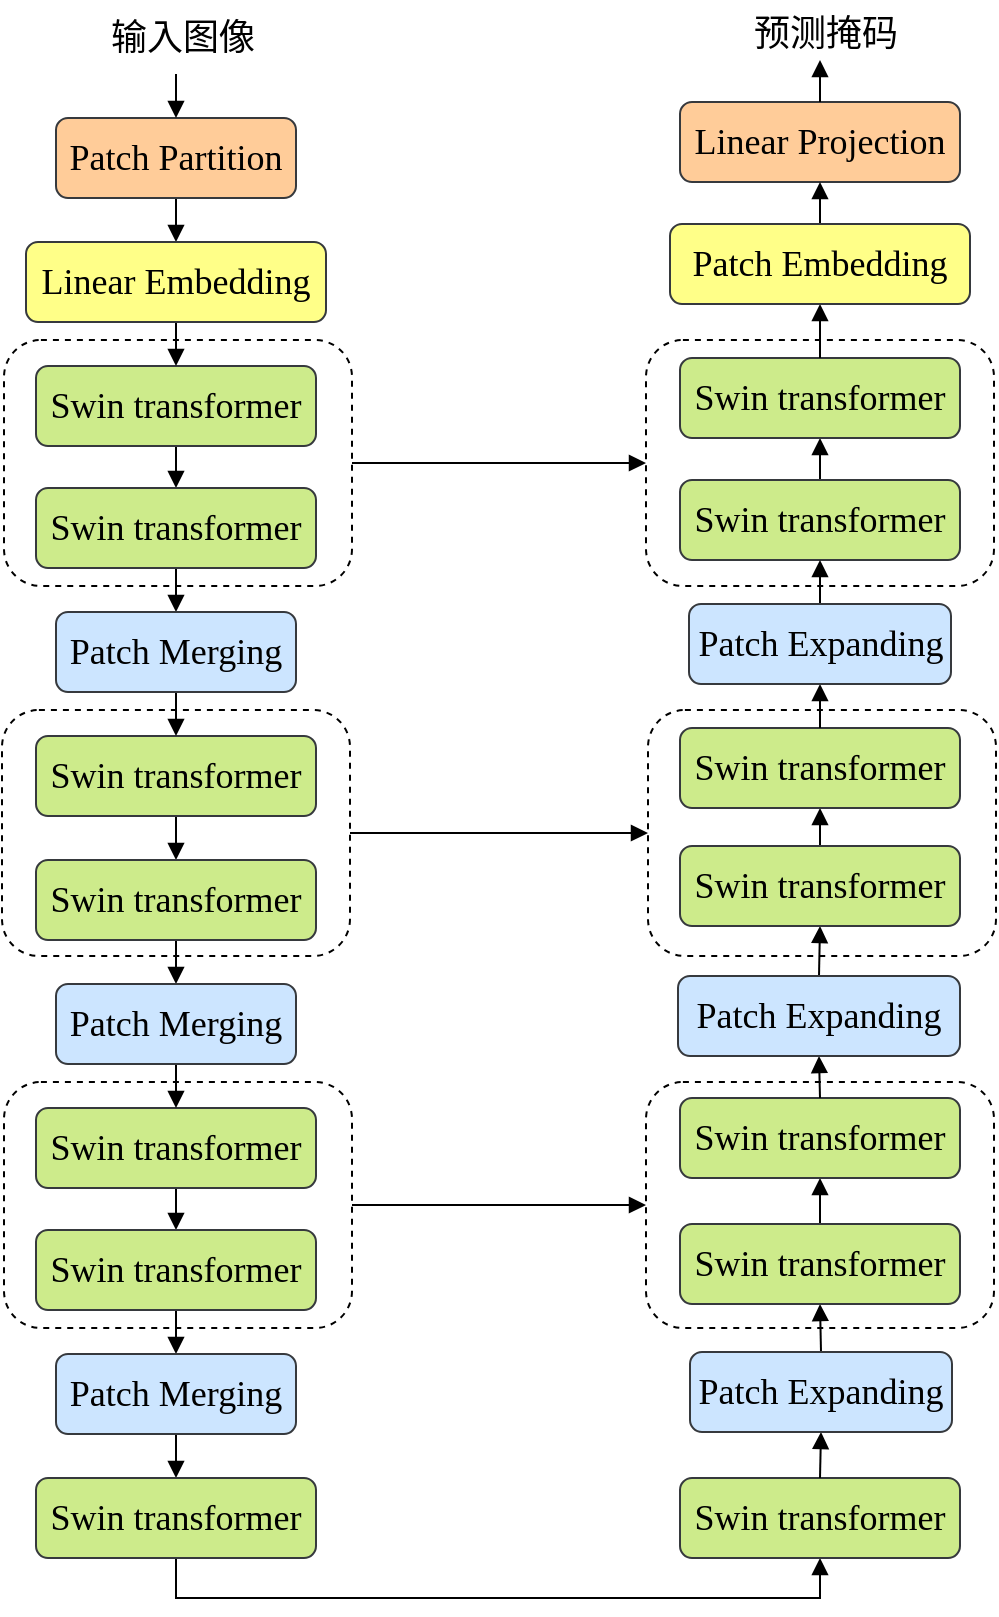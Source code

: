 <mxfile version="19.0.0" type="github" pages="2">
  <diagram id="gGKfs624ZoIAn7rQQ0ZB" name="Page-1">
    <mxGraphModel dx="1167" dy="733" grid="1" gridSize="10" guides="1" tooltips="1" connect="1" arrows="0" fold="1" page="1" pageScale="1" pageWidth="827" pageHeight="1169" math="0" shadow="0">
      <root>
        <mxCell id="0" />
        <mxCell id="1" parent="0" />
        <mxCell id="1LoJLC8qdSCMFV3QiTnw-54" value="" style="rounded=1;whiteSpace=wrap;html=1;fontFamily=Times New Roman;fontSize=18;dashed=1;" vertex="1" parent="1">
          <mxGeometry x="349" y="201" width="174" height="123" as="geometry" />
        </mxCell>
        <mxCell id="1LoJLC8qdSCMFV3QiTnw-62" style="edgeStyle=orthogonalEdgeStyle;rounded=0;orthogonalLoop=1;jettySize=auto;html=1;exitX=0;exitY=0.5;exitDx=0;exitDy=0;entryX=1;entryY=0.5;entryDx=0;entryDy=0;fontFamily=Times New Roman;fontSize=18;startArrow=block;startFill=1;endArrow=none;endFill=0;" edge="1" parent="1" source="1LoJLC8qdSCMFV3QiTnw-52" target="1LoJLC8qdSCMFV3QiTnw-49">
          <mxGeometry relative="1" as="geometry" />
        </mxCell>
        <mxCell id="1LoJLC8qdSCMFV3QiTnw-52" value="" style="rounded=1;whiteSpace=wrap;html=1;fontFamily=Times New Roman;fontSize=18;dashed=1;" vertex="1" parent="1">
          <mxGeometry x="350" y="386" width="174" height="123" as="geometry" />
        </mxCell>
        <mxCell id="1LoJLC8qdSCMFV3QiTnw-61" style="edgeStyle=orthogonalEdgeStyle;rounded=0;orthogonalLoop=1;jettySize=auto;html=1;exitX=0;exitY=0.5;exitDx=0;exitDy=0;fontFamily=Times New Roman;fontSize=18;startArrow=block;startFill=1;endArrow=none;endFill=0;" edge="1" parent="1" source="1LoJLC8qdSCMFV3QiTnw-51" target="1LoJLC8qdSCMFV3QiTnw-50">
          <mxGeometry relative="1" as="geometry" />
        </mxCell>
        <mxCell id="1LoJLC8qdSCMFV3QiTnw-51" value="" style="rounded=1;whiteSpace=wrap;html=1;fontFamily=Times New Roman;fontSize=18;dashed=1;" vertex="1" parent="1">
          <mxGeometry x="349" y="572" width="174" height="123" as="geometry" />
        </mxCell>
        <mxCell id="1LoJLC8qdSCMFV3QiTnw-50" value="" style="rounded=1;whiteSpace=wrap;html=1;fontFamily=Times New Roman;fontSize=18;dashed=1;" vertex="1" parent="1">
          <mxGeometry x="28" y="572" width="174" height="123" as="geometry" />
        </mxCell>
        <mxCell id="1LoJLC8qdSCMFV3QiTnw-49" value="" style="rounded=1;whiteSpace=wrap;html=1;fontFamily=Times New Roman;fontSize=18;dashed=1;" vertex="1" parent="1">
          <mxGeometry x="27" y="386" width="174" height="123" as="geometry" />
        </mxCell>
        <mxCell id="1LoJLC8qdSCMFV3QiTnw-63" style="edgeStyle=orthogonalEdgeStyle;rounded=0;orthogonalLoop=1;jettySize=auto;html=1;exitX=1;exitY=0.5;exitDx=0;exitDy=0;entryX=0;entryY=0.5;entryDx=0;entryDy=0;fontFamily=Times New Roman;fontSize=18;startArrow=none;startFill=0;endArrow=block;endFill=1;" edge="1" parent="1" source="1LoJLC8qdSCMFV3QiTnw-48" target="1LoJLC8qdSCMFV3QiTnw-54">
          <mxGeometry relative="1" as="geometry" />
        </mxCell>
        <mxCell id="1LoJLC8qdSCMFV3QiTnw-48" value="" style="rounded=1;whiteSpace=wrap;html=1;fontFamily=Times New Roman;fontSize=18;dashed=1;" vertex="1" parent="1">
          <mxGeometry x="28" y="201" width="174" height="123" as="geometry" />
        </mxCell>
        <mxCell id="1LoJLC8qdSCMFV3QiTnw-28" style="edgeStyle=orthogonalEdgeStyle;rounded=0;orthogonalLoop=1;jettySize=auto;html=1;exitX=0.5;exitY=1;exitDx=0;exitDy=0;entryX=0.5;entryY=0;entryDx=0;entryDy=0;fontFamily=Times New Roman;fontSize=18;endArrow=block;endFill=1;" edge="1" parent="1" source="1LoJLC8qdSCMFV3QiTnw-1" target="1LoJLC8qdSCMFV3QiTnw-4">
          <mxGeometry relative="1" as="geometry" />
        </mxCell>
        <mxCell id="1LoJLC8qdSCMFV3QiTnw-1" value="&lt;font size=&quot;1&quot; style=&quot;&quot; face=&quot;Times New Roman&quot;&gt;&lt;span style=&quot;font-size: 18px;&quot;&gt;Swin transformer&lt;/span&gt;&lt;/font&gt;" style="rounded=1;whiteSpace=wrap;html=1;fillColor=#cdeb8b;strokeColor=#36393d;" vertex="1" parent="1">
          <mxGeometry x="44" y="214" width="140" height="40" as="geometry" />
        </mxCell>
        <mxCell id="1LoJLC8qdSCMFV3QiTnw-26" style="edgeStyle=orthogonalEdgeStyle;rounded=0;orthogonalLoop=1;jettySize=auto;html=1;exitX=0.5;exitY=1;exitDx=0;exitDy=0;entryX=0.5;entryY=0;entryDx=0;entryDy=0;fontFamily=Times New Roman;fontSize=18;endArrow=block;endFill=1;" edge="1" parent="1" source="1LoJLC8qdSCMFV3QiTnw-2" target="1LoJLC8qdSCMFV3QiTnw-3">
          <mxGeometry relative="1" as="geometry" />
        </mxCell>
        <mxCell id="1LoJLC8qdSCMFV3QiTnw-2" value="&lt;font face=&quot;Times New Roman&quot;&gt;&lt;span style=&quot;font-size: 18px;&quot;&gt;Patch Partition&lt;/span&gt;&lt;/font&gt;" style="rounded=1;whiteSpace=wrap;html=1;fillColor=#ffcc99;strokeColor=#36393d;" vertex="1" parent="1">
          <mxGeometry x="54" y="90" width="120" height="40" as="geometry" />
        </mxCell>
        <mxCell id="1LoJLC8qdSCMFV3QiTnw-27" style="edgeStyle=orthogonalEdgeStyle;rounded=0;orthogonalLoop=1;jettySize=auto;html=1;exitX=0.5;exitY=1;exitDx=0;exitDy=0;fontFamily=Times New Roman;fontSize=18;endArrow=block;endFill=1;" edge="1" parent="1" source="1LoJLC8qdSCMFV3QiTnw-3" target="1LoJLC8qdSCMFV3QiTnw-1">
          <mxGeometry relative="1" as="geometry" />
        </mxCell>
        <mxCell id="1LoJLC8qdSCMFV3QiTnw-3" value="&lt;font face=&quot;Times New Roman&quot;&gt;&lt;span style=&quot;font-size: 18px;&quot;&gt;Linear Embedding&lt;/span&gt;&lt;/font&gt;" style="rounded=1;whiteSpace=wrap;html=1;fillColor=#ffff88;strokeColor=#36393d;" vertex="1" parent="1">
          <mxGeometry x="39" y="152" width="150" height="40" as="geometry" />
        </mxCell>
        <mxCell id="1LoJLC8qdSCMFV3QiTnw-29" style="edgeStyle=orthogonalEdgeStyle;rounded=0;orthogonalLoop=1;jettySize=auto;html=1;exitX=0.5;exitY=1;exitDx=0;exitDy=0;entryX=0.5;entryY=0;entryDx=0;entryDy=0;fontFamily=Times New Roman;fontSize=18;endArrow=block;endFill=1;" edge="1" parent="1" source="1LoJLC8qdSCMFV3QiTnw-4" target="1LoJLC8qdSCMFV3QiTnw-9">
          <mxGeometry relative="1" as="geometry" />
        </mxCell>
        <mxCell id="1LoJLC8qdSCMFV3QiTnw-4" value="&lt;font size=&quot;1&quot; style=&quot;&quot; face=&quot;Times New Roman&quot;&gt;&lt;span style=&quot;font-size: 18px;&quot;&gt;Swin transformer&lt;/span&gt;&lt;/font&gt;" style="rounded=1;whiteSpace=wrap;html=1;fillColor=#cdeb8b;strokeColor=#36393d;" vertex="1" parent="1">
          <mxGeometry x="44" y="275" width="140" height="40" as="geometry" />
        </mxCell>
        <mxCell id="1LoJLC8qdSCMFV3QiTnw-31" style="edgeStyle=orthogonalEdgeStyle;rounded=0;orthogonalLoop=1;jettySize=auto;html=1;exitX=0.5;exitY=1;exitDx=0;exitDy=0;fontFamily=Times New Roman;fontSize=18;endArrow=block;endFill=1;" edge="1" parent="1" source="1LoJLC8qdSCMFV3QiTnw-5" target="1LoJLC8qdSCMFV3QiTnw-6">
          <mxGeometry relative="1" as="geometry" />
        </mxCell>
        <mxCell id="1LoJLC8qdSCMFV3QiTnw-5" value="&lt;font size=&quot;1&quot; style=&quot;&quot; face=&quot;Times New Roman&quot;&gt;&lt;span style=&quot;font-size: 18px;&quot;&gt;Swin transformer&lt;/span&gt;&lt;/font&gt;" style="rounded=1;whiteSpace=wrap;html=1;fillColor=#cdeb8b;strokeColor=#36393d;" vertex="1" parent="1">
          <mxGeometry x="44" y="399" width="140" height="40" as="geometry" />
        </mxCell>
        <mxCell id="1LoJLC8qdSCMFV3QiTnw-32" style="edgeStyle=orthogonalEdgeStyle;rounded=0;orthogonalLoop=1;jettySize=auto;html=1;exitX=0.5;exitY=1;exitDx=0;exitDy=0;entryX=0.5;entryY=0;entryDx=0;entryDy=0;fontFamily=Times New Roman;fontSize=18;endArrow=block;endFill=1;" edge="1" parent="1" source="1LoJLC8qdSCMFV3QiTnw-6" target="1LoJLC8qdSCMFV3QiTnw-10">
          <mxGeometry relative="1" as="geometry" />
        </mxCell>
        <mxCell id="1LoJLC8qdSCMFV3QiTnw-6" value="&lt;font size=&quot;1&quot; style=&quot;&quot; face=&quot;Times New Roman&quot;&gt;&lt;span style=&quot;font-size: 18px;&quot;&gt;Swin transformer&lt;/span&gt;&lt;/font&gt;" style="rounded=1;whiteSpace=wrap;html=1;fillColor=#cdeb8b;strokeColor=#36393d;" vertex="1" parent="1">
          <mxGeometry x="44" y="461" width="140" height="40" as="geometry" />
        </mxCell>
        <mxCell id="1LoJLC8qdSCMFV3QiTnw-34" style="edgeStyle=orthogonalEdgeStyle;rounded=0;orthogonalLoop=1;jettySize=auto;html=1;exitX=0.5;exitY=1;exitDx=0;exitDy=0;fontFamily=Times New Roman;fontSize=18;endArrow=block;endFill=1;" edge="1" parent="1" source="1LoJLC8qdSCMFV3QiTnw-7" target="1LoJLC8qdSCMFV3QiTnw-8">
          <mxGeometry relative="1" as="geometry" />
        </mxCell>
        <mxCell id="1LoJLC8qdSCMFV3QiTnw-7" value="&lt;font size=&quot;1&quot; style=&quot;&quot; face=&quot;Times New Roman&quot;&gt;&lt;span style=&quot;font-size: 18px;&quot;&gt;Swin transformer&lt;/span&gt;&lt;/font&gt;" style="rounded=1;whiteSpace=wrap;html=1;fillColor=#cdeb8b;strokeColor=#36393d;" vertex="1" parent="1">
          <mxGeometry x="44" y="585" width="140" height="40" as="geometry" />
        </mxCell>
        <mxCell id="1LoJLC8qdSCMFV3QiTnw-35" style="edgeStyle=orthogonalEdgeStyle;rounded=0;orthogonalLoop=1;jettySize=auto;html=1;exitX=0.5;exitY=1;exitDx=0;exitDy=0;fontFamily=Times New Roman;fontSize=18;endArrow=block;endFill=1;" edge="1" parent="1" source="1LoJLC8qdSCMFV3QiTnw-8" target="1LoJLC8qdSCMFV3QiTnw-11">
          <mxGeometry relative="1" as="geometry" />
        </mxCell>
        <mxCell id="1LoJLC8qdSCMFV3QiTnw-8" value="&lt;font size=&quot;1&quot; style=&quot;&quot; face=&quot;Times New Roman&quot;&gt;&lt;span style=&quot;font-size: 18px;&quot;&gt;Swin transformer&lt;/span&gt;&lt;/font&gt;" style="rounded=1;whiteSpace=wrap;html=1;fillColor=#cdeb8b;strokeColor=#36393d;" vertex="1" parent="1">
          <mxGeometry x="44" y="646" width="140" height="40" as="geometry" />
        </mxCell>
        <mxCell id="1LoJLC8qdSCMFV3QiTnw-30" style="edgeStyle=orthogonalEdgeStyle;rounded=0;orthogonalLoop=1;jettySize=auto;html=1;exitX=0.5;exitY=1;exitDx=0;exitDy=0;fontFamily=Times New Roman;fontSize=18;endArrow=block;endFill=1;" edge="1" parent="1" source="1LoJLC8qdSCMFV3QiTnw-9" target="1LoJLC8qdSCMFV3QiTnw-5">
          <mxGeometry relative="1" as="geometry" />
        </mxCell>
        <mxCell id="1LoJLC8qdSCMFV3QiTnw-9" value="&lt;font face=&quot;Times New Roman&quot;&gt;&lt;span style=&quot;font-size: 18px;&quot;&gt;Patch Merging&lt;/span&gt;&lt;/font&gt;" style="rounded=1;whiteSpace=wrap;html=1;fillColor=#cce5ff;strokeColor=#36393d;" vertex="1" parent="1">
          <mxGeometry x="54" y="337" width="120" height="40" as="geometry" />
        </mxCell>
        <mxCell id="1LoJLC8qdSCMFV3QiTnw-33" style="edgeStyle=orthogonalEdgeStyle;rounded=0;orthogonalLoop=1;jettySize=auto;html=1;exitX=0.5;exitY=1;exitDx=0;exitDy=0;entryX=0.5;entryY=0;entryDx=0;entryDy=0;fontFamily=Times New Roman;fontSize=18;endArrow=block;endFill=1;" edge="1" parent="1" source="1LoJLC8qdSCMFV3QiTnw-10" target="1LoJLC8qdSCMFV3QiTnw-7">
          <mxGeometry relative="1" as="geometry" />
        </mxCell>
        <mxCell id="1LoJLC8qdSCMFV3QiTnw-10" value="&lt;font face=&quot;Times New Roman&quot;&gt;&lt;span style=&quot;font-size: 18px;&quot;&gt;Patch Merging&lt;/span&gt;&lt;/font&gt;" style="rounded=1;whiteSpace=wrap;html=1;fillColor=#cce5ff;strokeColor=#36393d;" vertex="1" parent="1">
          <mxGeometry x="54" y="523" width="120" height="40" as="geometry" />
        </mxCell>
        <mxCell id="1LoJLC8qdSCMFV3QiTnw-36" style="edgeStyle=orthogonalEdgeStyle;rounded=0;orthogonalLoop=1;jettySize=auto;html=1;exitX=0.5;exitY=1;exitDx=0;exitDy=0;fontFamily=Times New Roman;fontSize=18;endArrow=block;endFill=1;" edge="1" parent="1" source="1LoJLC8qdSCMFV3QiTnw-11" target="1LoJLC8qdSCMFV3QiTnw-12">
          <mxGeometry relative="1" as="geometry" />
        </mxCell>
        <mxCell id="1LoJLC8qdSCMFV3QiTnw-11" value="&lt;font face=&quot;Times New Roman&quot;&gt;&lt;span style=&quot;font-size: 18px;&quot;&gt;Patch Merging&lt;/span&gt;&lt;/font&gt;" style="rounded=1;whiteSpace=wrap;html=1;fillColor=#cce5ff;strokeColor=#36393d;" vertex="1" parent="1">
          <mxGeometry x="54" y="708" width="120" height="40" as="geometry" />
        </mxCell>
        <mxCell id="1LoJLC8qdSCMFV3QiTnw-25" style="edgeStyle=orthogonalEdgeStyle;rounded=0;orthogonalLoop=1;jettySize=auto;html=1;exitX=0.5;exitY=1;exitDx=0;exitDy=0;entryX=0.5;entryY=1;entryDx=0;entryDy=0;fontFamily=Times New Roman;fontSize=18;endArrow=block;endFill=1;" edge="1" parent="1" source="1LoJLC8qdSCMFV3QiTnw-12" target="1LoJLC8qdSCMFV3QiTnw-13">
          <mxGeometry relative="1" as="geometry" />
        </mxCell>
        <mxCell id="1LoJLC8qdSCMFV3QiTnw-12" value="&lt;font size=&quot;1&quot; style=&quot;&quot; face=&quot;Times New Roman&quot;&gt;&lt;span style=&quot;font-size: 18px;&quot;&gt;Swin transformer&lt;/span&gt;&lt;/font&gt;" style="rounded=1;whiteSpace=wrap;html=1;fillColor=#cdeb8b;strokeColor=#36393d;" vertex="1" parent="1">
          <mxGeometry x="44" y="770" width="140" height="40" as="geometry" />
        </mxCell>
        <mxCell id="1LoJLC8qdSCMFV3QiTnw-13" value="&lt;font size=&quot;1&quot; style=&quot;&quot; face=&quot;Times New Roman&quot;&gt;&lt;span style=&quot;font-size: 18px;&quot;&gt;Swin transformer&lt;/span&gt;&lt;/font&gt;" style="rounded=1;whiteSpace=wrap;html=1;fillColor=#cdeb8b;strokeColor=#36393d;" vertex="1" parent="1">
          <mxGeometry x="366" y="770" width="140" height="40" as="geometry" />
        </mxCell>
        <mxCell id="1LoJLC8qdSCMFV3QiTnw-39" style="edgeStyle=orthogonalEdgeStyle;rounded=0;orthogonalLoop=1;jettySize=auto;html=1;exitX=0.5;exitY=1;exitDx=0;exitDy=0;entryX=0.5;entryY=0;entryDx=0;entryDy=0;fontFamily=Times New Roman;fontSize=18;endArrow=none;endFill=0;startArrow=block;startFill=1;" edge="1" parent="1" source="1LoJLC8qdSCMFV3QiTnw-14" target="1LoJLC8qdSCMFV3QiTnw-17">
          <mxGeometry relative="1" as="geometry" />
        </mxCell>
        <mxCell id="1LoJLC8qdSCMFV3QiTnw-14" value="&lt;font size=&quot;1&quot; style=&quot;&quot; face=&quot;Times New Roman&quot;&gt;&lt;span style=&quot;font-size: 18px;&quot;&gt;Swin transformer&lt;/span&gt;&lt;/font&gt;" style="rounded=1;whiteSpace=wrap;html=1;fillColor=#cdeb8b;strokeColor=#36393d;" vertex="1" parent="1">
          <mxGeometry x="366" y="210" width="140" height="40" as="geometry" />
        </mxCell>
        <mxCell id="1LoJLC8qdSCMFV3QiTnw-15" value="&lt;font face=&quot;Times New Roman&quot;&gt;&lt;span style=&quot;font-size: 18px;&quot;&gt;Linear Projection&lt;/span&gt;&lt;/font&gt;" style="rounded=1;whiteSpace=wrap;html=1;fillColor=#ffcc99;strokeColor=#36393d;" vertex="1" parent="1">
          <mxGeometry x="366" y="82" width="140" height="40" as="geometry" />
        </mxCell>
        <mxCell id="1LoJLC8qdSCMFV3QiTnw-38" style="edgeStyle=orthogonalEdgeStyle;rounded=0;orthogonalLoop=1;jettySize=auto;html=1;exitX=0.5;exitY=1;exitDx=0;exitDy=0;entryX=0.5;entryY=0;entryDx=0;entryDy=0;fontFamily=Times New Roman;fontSize=18;endArrow=none;endFill=0;startArrow=block;startFill=1;" edge="1" parent="1" source="1LoJLC8qdSCMFV3QiTnw-16" target="1LoJLC8qdSCMFV3QiTnw-14">
          <mxGeometry relative="1" as="geometry" />
        </mxCell>
        <mxCell id="1LoJLC8qdSCMFV3QiTnw-64" value="" style="edgeStyle=orthogonalEdgeStyle;rounded=0;orthogonalLoop=1;jettySize=auto;html=1;fontFamily=Times New Roman;fontSize=18;startArrow=none;startFill=0;endArrow=block;endFill=1;entryX=0.5;entryY=1;entryDx=0;entryDy=0;" edge="1" parent="1" source="1LoJLC8qdSCMFV3QiTnw-16" target="1LoJLC8qdSCMFV3QiTnw-15">
          <mxGeometry relative="1" as="geometry" />
        </mxCell>
        <mxCell id="1LoJLC8qdSCMFV3QiTnw-16" value="&lt;font face=&quot;Times New Roman&quot;&gt;&lt;span style=&quot;font-size: 18px;&quot;&gt;Patch Embedding&lt;/span&gt;&lt;/font&gt;" style="rounded=1;whiteSpace=wrap;html=1;fillColor=#ffff88;strokeColor=#36393d;" vertex="1" parent="1">
          <mxGeometry x="361" y="143" width="150" height="40" as="geometry" />
        </mxCell>
        <mxCell id="1LoJLC8qdSCMFV3QiTnw-17" value="&lt;font size=&quot;1&quot; style=&quot;&quot; face=&quot;Times New Roman&quot;&gt;&lt;span style=&quot;font-size: 18px;&quot;&gt;Swin transformer&lt;/span&gt;&lt;/font&gt;" style="rounded=1;whiteSpace=wrap;html=1;fillColor=#cdeb8b;strokeColor=#36393d;" vertex="1" parent="1">
          <mxGeometry x="366" y="271" width="140" height="40" as="geometry" />
        </mxCell>
        <mxCell id="1LoJLC8qdSCMFV3QiTnw-42" style="edgeStyle=orthogonalEdgeStyle;rounded=0;orthogonalLoop=1;jettySize=auto;html=1;exitX=0.5;exitY=1;exitDx=0;exitDy=0;entryX=0.5;entryY=0;entryDx=0;entryDy=0;fontFamily=Times New Roman;fontSize=18;endArrow=none;endFill=0;startArrow=block;startFill=1;" edge="1" parent="1" source="1LoJLC8qdSCMFV3QiTnw-18" target="1LoJLC8qdSCMFV3QiTnw-19">
          <mxGeometry relative="1" as="geometry" />
        </mxCell>
        <mxCell id="1LoJLC8qdSCMFV3QiTnw-18" value="&lt;font size=&quot;1&quot; style=&quot;&quot; face=&quot;Times New Roman&quot;&gt;&lt;span style=&quot;font-size: 18px;&quot;&gt;Swin transformer&lt;/span&gt;&lt;/font&gt;" style="rounded=1;whiteSpace=wrap;html=1;fillColor=#cdeb8b;strokeColor=#36393d;" vertex="1" parent="1">
          <mxGeometry x="366" y="395" width="140" height="40" as="geometry" />
        </mxCell>
        <mxCell id="1LoJLC8qdSCMFV3QiTnw-43" style="edgeStyle=orthogonalEdgeStyle;rounded=0;orthogonalLoop=1;jettySize=auto;html=1;exitX=0.5;exitY=1;exitDx=0;exitDy=0;entryX=0.5;entryY=0;entryDx=0;entryDy=0;fontFamily=Times New Roman;fontSize=18;endArrow=none;endFill=0;startArrow=block;startFill=1;" edge="1" parent="1" source="1LoJLC8qdSCMFV3QiTnw-19" target="1LoJLC8qdSCMFV3QiTnw-23">
          <mxGeometry relative="1" as="geometry" />
        </mxCell>
        <mxCell id="1LoJLC8qdSCMFV3QiTnw-19" value="&lt;font size=&quot;1&quot; style=&quot;&quot; face=&quot;Times New Roman&quot;&gt;&lt;span style=&quot;font-size: 18px;&quot;&gt;Swin transformer&lt;/span&gt;&lt;/font&gt;" style="rounded=1;whiteSpace=wrap;html=1;fillColor=#cdeb8b;strokeColor=#36393d;" vertex="1" parent="1">
          <mxGeometry x="366" y="454" width="140" height="40" as="geometry" />
        </mxCell>
        <mxCell id="1LoJLC8qdSCMFV3QiTnw-45" style="edgeStyle=orthogonalEdgeStyle;rounded=0;orthogonalLoop=1;jettySize=auto;html=1;exitX=0.5;exitY=1;exitDx=0;exitDy=0;entryX=0.5;entryY=0;entryDx=0;entryDy=0;fontFamily=Times New Roman;fontSize=18;endArrow=none;endFill=0;startArrow=block;startFill=1;" edge="1" parent="1" source="1LoJLC8qdSCMFV3QiTnw-20" target="1LoJLC8qdSCMFV3QiTnw-21">
          <mxGeometry relative="1" as="geometry" />
        </mxCell>
        <mxCell id="1LoJLC8qdSCMFV3QiTnw-20" value="&lt;font size=&quot;1&quot; style=&quot;&quot; face=&quot;Times New Roman&quot;&gt;&lt;span style=&quot;font-size: 18px;&quot;&gt;Swin transformer&lt;/span&gt;&lt;/font&gt;" style="rounded=1;whiteSpace=wrap;html=1;fillColor=#cdeb8b;strokeColor=#36393d;" vertex="1" parent="1">
          <mxGeometry x="366" y="580" width="140" height="40" as="geometry" />
        </mxCell>
        <mxCell id="1LoJLC8qdSCMFV3QiTnw-46" style="edgeStyle=orthogonalEdgeStyle;rounded=0;orthogonalLoop=1;jettySize=auto;html=1;exitX=0.5;exitY=1;exitDx=0;exitDy=0;entryX=0.5;entryY=0;entryDx=0;entryDy=0;fontFamily=Times New Roman;fontSize=18;endArrow=none;endFill=0;startArrow=block;startFill=1;" edge="1" parent="1" source="1LoJLC8qdSCMFV3QiTnw-21" target="1LoJLC8qdSCMFV3QiTnw-24">
          <mxGeometry relative="1" as="geometry" />
        </mxCell>
        <mxCell id="1LoJLC8qdSCMFV3QiTnw-21" value="&lt;font size=&quot;1&quot; style=&quot;&quot; face=&quot;Times New Roman&quot;&gt;&lt;span style=&quot;font-size: 18px;&quot;&gt;Swin transformer&lt;/span&gt;&lt;/font&gt;" style="rounded=1;whiteSpace=wrap;html=1;fillColor=#cdeb8b;strokeColor=#36393d;" vertex="1" parent="1">
          <mxGeometry x="366" y="643" width="140" height="40" as="geometry" />
        </mxCell>
        <mxCell id="1LoJLC8qdSCMFV3QiTnw-41" style="edgeStyle=orthogonalEdgeStyle;rounded=0;orthogonalLoop=1;jettySize=auto;html=1;exitX=0.5;exitY=1;exitDx=0;exitDy=0;entryX=0.5;entryY=0;entryDx=0;entryDy=0;fontFamily=Times New Roman;fontSize=18;endArrow=none;endFill=0;startArrow=block;startFill=1;" edge="1" parent="1" source="1LoJLC8qdSCMFV3QiTnw-22" target="1LoJLC8qdSCMFV3QiTnw-18">
          <mxGeometry relative="1" as="geometry" />
        </mxCell>
        <mxCell id="1LoJLC8qdSCMFV3QiTnw-57" value="" style="edgeStyle=orthogonalEdgeStyle;rounded=0;orthogonalLoop=1;jettySize=auto;html=1;fontFamily=Times New Roman;fontSize=18;startArrow=none;startFill=0;endArrow=block;endFill=1;" edge="1" parent="1" source="1LoJLC8qdSCMFV3QiTnw-22" target="1LoJLC8qdSCMFV3QiTnw-17">
          <mxGeometry relative="1" as="geometry" />
        </mxCell>
        <mxCell id="1LoJLC8qdSCMFV3QiTnw-22" value="&lt;font face=&quot;Times New Roman&quot;&gt;&lt;span style=&quot;font-size: 18px;&quot;&gt;Patch Expanding&lt;/span&gt;&lt;/font&gt;" style="rounded=1;whiteSpace=wrap;html=1;fillColor=#cce5ff;strokeColor=#36393d;" vertex="1" parent="1">
          <mxGeometry x="370.5" y="333" width="131" height="40" as="geometry" />
        </mxCell>
        <mxCell id="1LoJLC8qdSCMFV3QiTnw-44" style="edgeStyle=orthogonalEdgeStyle;rounded=0;orthogonalLoop=1;jettySize=auto;html=1;exitX=0.5;exitY=1;exitDx=0;exitDy=0;entryX=0.5;entryY=0;entryDx=0;entryDy=0;fontFamily=Times New Roman;fontSize=18;endArrow=none;endFill=0;startArrow=block;startFill=1;" edge="1" parent="1" source="1LoJLC8qdSCMFV3QiTnw-23" target="1LoJLC8qdSCMFV3QiTnw-20">
          <mxGeometry relative="1" as="geometry" />
        </mxCell>
        <mxCell id="1LoJLC8qdSCMFV3QiTnw-23" value="&lt;span style=&quot;font-family: &amp;quot;Times New Roman&amp;quot;; font-size: 18px;&quot;&gt;Patch Expanding&lt;/span&gt;" style="rounded=1;whiteSpace=wrap;html=1;fillColor=#cce5ff;strokeColor=#36393d;" vertex="1" parent="1">
          <mxGeometry x="365" y="519" width="141" height="40" as="geometry" />
        </mxCell>
        <mxCell id="1LoJLC8qdSCMFV3QiTnw-47" style="edgeStyle=orthogonalEdgeStyle;rounded=0;orthogonalLoop=1;jettySize=auto;html=1;exitX=0.5;exitY=1;exitDx=0;exitDy=0;entryX=0.5;entryY=0;entryDx=0;entryDy=0;fontFamily=Times New Roman;fontSize=18;endArrow=none;endFill=0;startArrow=block;startFill=1;" edge="1" parent="1" source="1LoJLC8qdSCMFV3QiTnw-24" target="1LoJLC8qdSCMFV3QiTnw-13">
          <mxGeometry relative="1" as="geometry" />
        </mxCell>
        <mxCell id="1LoJLC8qdSCMFV3QiTnw-24" value="&lt;span style=&quot;font-family: &amp;quot;Times New Roman&amp;quot;; font-size: 18px;&quot;&gt;Patch Expanding&lt;/span&gt;" style="rounded=1;whiteSpace=wrap;html=1;fillColor=#cce5ff;strokeColor=#36393d;" vertex="1" parent="1">
          <mxGeometry x="371" y="707" width="131" height="40" as="geometry" />
        </mxCell>
        <mxCell id="1LoJLC8qdSCMFV3QiTnw-67" style="edgeStyle=orthogonalEdgeStyle;rounded=0;orthogonalLoop=1;jettySize=auto;html=1;exitX=0.5;exitY=1;exitDx=0;exitDy=0;entryX=0.5;entryY=0;entryDx=0;entryDy=0;fontFamily=Times New Roman;fontSize=18;endArrow=block;endFill=1;" edge="1" parent="1">
          <mxGeometry relative="1" as="geometry">
            <mxPoint x="114.0" y="68" as="sourcePoint" />
            <mxPoint x="114.0" y="90" as="targetPoint" />
          </mxGeometry>
        </mxCell>
        <mxCell id="1LoJLC8qdSCMFV3QiTnw-68" value="" style="edgeStyle=orthogonalEdgeStyle;rounded=0;orthogonalLoop=1;jettySize=auto;html=1;fontFamily=Times New Roman;fontSize=18;startArrow=none;startFill=0;endArrow=block;endFill=1;entryX=0.5;entryY=1;entryDx=0;entryDy=0;" edge="1" parent="1">
          <mxGeometry relative="1" as="geometry">
            <mxPoint x="436" y="82" as="sourcePoint" />
            <mxPoint x="436" y="61" as="targetPoint" />
          </mxGeometry>
        </mxCell>
        <mxCell id="1LoJLC8qdSCMFV3QiTnw-69" value="输入图像" style="text;html=1;align=center;verticalAlign=middle;resizable=0;points=[];autosize=1;strokeColor=none;fillColor=none;fontSize=18;fontFamily=Times New Roman;" vertex="1" parent="1">
          <mxGeometry x="72" y="35" width="90" height="30" as="geometry" />
        </mxCell>
        <mxCell id="1LoJLC8qdSCMFV3QiTnw-70" value="&lt;div style=&quot;text-align: center;&quot;&gt;&lt;span style=&quot;background-color: initial;&quot;&gt;预测掩码&lt;/span&gt;&lt;/div&gt;" style="text;whiteSpace=wrap;html=1;fontSize=18;fontFamily=Times New Roman;" vertex="1" parent="1">
          <mxGeometry x="401" y="31" width="100" height="40" as="geometry" />
        </mxCell>
      </root>
    </mxGraphModel>
  </diagram>
  <diagram id="ctNJBTzYhyGnJetrf3Bv" name="Page-2">
    <mxGraphModel dx="1494" dy="419" grid="1" gridSize="10" guides="1" tooltips="1" connect="1" arrows="1" fold="1" page="1" pageScale="1" pageWidth="827" pageHeight="1169" math="0" shadow="0">
      <root>
        <mxCell id="0" />
        <mxCell id="1" parent="0" />
        <mxCell id="XHlbGubpYpvO8pr9GKKb-17" style="edgeStyle=orthogonalEdgeStyle;rounded=0;orthogonalLoop=1;jettySize=auto;html=1;exitX=0.5;exitY=1;exitDx=0;exitDy=0;fontFamily=Times New Roman;fontSize=18;startArrow=none;startFill=0;endArrow=block;endFill=1;entryX=0.5;entryY=0;entryDx=0;entryDy=0;" edge="1" parent="1" source="XHlbGubpYpvO8pr9GKKb-1" target="XHlbGubpYpvO8pr9GKKb-5">
          <mxGeometry relative="1" as="geometry">
            <Array as="points">
              <mxPoint x="260" y="180" />
              <mxPoint x="119" y="180" />
            </Array>
          </mxGeometry>
        </mxCell>
        <mxCell id="XHlbGubpYpvO8pr9GKKb-18" style="edgeStyle=orthogonalEdgeStyle;rounded=0;orthogonalLoop=1;jettySize=auto;html=1;exitX=0.5;exitY=1;exitDx=0;exitDy=0;fontFamily=Times New Roman;fontSize=18;startArrow=none;startFill=0;endArrow=block;endFill=1;entryX=0.5;entryY=0;entryDx=0;entryDy=0;" edge="1" parent="1" source="XHlbGubpYpvO8pr9GKKb-1" target="XHlbGubpYpvO8pr9GKKb-6">
          <mxGeometry relative="1" as="geometry">
            <Array as="points">
              <mxPoint x="260" y="180" />
              <mxPoint x="417" y="180" />
            </Array>
          </mxGeometry>
        </mxCell>
        <mxCell id="XHlbGubpYpvO8pr9GKKb-1" value="特征图" style="rounded=1;whiteSpace=wrap;html=1;fontFamily=Times New Roman;fontSize=18;" vertex="1" parent="1">
          <mxGeometry x="210" y="130" width="100" height="40" as="geometry" />
        </mxCell>
        <mxCell id="XHlbGubpYpvO8pr9GKKb-28" style="edgeStyle=orthogonalEdgeStyle;rounded=0;orthogonalLoop=1;jettySize=auto;html=1;exitX=0.5;exitY=1;exitDx=0;exitDy=0;fontFamily=Times New Roman;fontSize=18;startArrow=none;startFill=0;endArrow=block;endFill=1;" edge="1" parent="1" source="XHlbGubpYpvO8pr9GKKb-5" target="XHlbGubpYpvO8pr9GKKb-7">
          <mxGeometry relative="1" as="geometry">
            <Array as="points">
              <mxPoint x="119" y="250" />
              <mxPoint x="18" y="250" />
            </Array>
          </mxGeometry>
        </mxCell>
        <mxCell id="XHlbGubpYpvO8pr9GKKb-29" style="edgeStyle=orthogonalEdgeStyle;rounded=0;orthogonalLoop=1;jettySize=auto;html=1;exitX=0.5;exitY=1;exitDx=0;exitDy=0;fontFamily=Times New Roman;fontSize=18;startArrow=none;startFill=0;endArrow=block;endFill=1;" edge="1" parent="1" source="XHlbGubpYpvO8pr9GKKb-5" target="XHlbGubpYpvO8pr9GKKb-9">
          <mxGeometry relative="1" as="geometry" />
        </mxCell>
        <mxCell id="XHlbGubpYpvO8pr9GKKb-30" style="edgeStyle=orthogonalEdgeStyle;rounded=0;orthogonalLoop=1;jettySize=auto;html=1;exitX=0.5;exitY=1;exitDx=0;exitDy=0;fontFamily=Times New Roman;fontSize=18;startArrow=none;startFill=0;endArrow=block;endFill=1;entryX=0.5;entryY=0;entryDx=0;entryDy=0;" edge="1" parent="1" source="XHlbGubpYpvO8pr9GKKb-5" target="XHlbGubpYpvO8pr9GKKb-10">
          <mxGeometry relative="1" as="geometry">
            <Array as="points">
              <mxPoint x="119" y="250" />
              <mxPoint x="211" y="250" />
            </Array>
          </mxGeometry>
        </mxCell>
        <mxCell id="XHlbGubpYpvO8pr9GKKb-51" style="edgeStyle=orthogonalEdgeStyle;rounded=0;orthogonalLoop=1;jettySize=auto;html=1;exitX=0;exitY=0.5;exitDx=0;exitDy=0;entryX=0;entryY=0.5;entryDx=0;entryDy=0;fontFamily=Times New Roman;fontSize=18;startArrow=none;startFill=0;endArrow=block;endFill=1;" edge="1" parent="1" source="XHlbGubpYpvO8pr9GKKb-5" target="XHlbGubpYpvO8pr9GKKb-49">
          <mxGeometry relative="1" as="geometry" />
        </mxCell>
        <mxCell id="XHlbGubpYpvO8pr9GKKb-5" value="特征图" style="rounded=1;whiteSpace=wrap;html=1;fontFamily=Times New Roman;fontSize=18;" vertex="1" parent="1">
          <mxGeometry x="69" y="200" width="100" height="40" as="geometry" />
        </mxCell>
        <mxCell id="XHlbGubpYpvO8pr9GKKb-56" style="edgeStyle=orthogonalEdgeStyle;rounded=0;orthogonalLoop=1;jettySize=auto;html=1;exitX=0.5;exitY=1;exitDx=0;exitDy=0;entryX=0.5;entryY=0;entryDx=0;entryDy=0;fontFamily=Times New Roman;fontSize=18;startArrow=none;startFill=0;endArrow=block;endFill=1;" edge="1" parent="1" source="XHlbGubpYpvO8pr9GKKb-6" target="XHlbGubpYpvO8pr9GKKb-20">
          <mxGeometry relative="1" as="geometry" />
        </mxCell>
        <mxCell id="XHlbGubpYpvO8pr9GKKb-57" style="edgeStyle=orthogonalEdgeStyle;rounded=0;orthogonalLoop=1;jettySize=auto;html=1;exitX=0.5;exitY=1;exitDx=0;exitDy=0;entryX=0.5;entryY=0;entryDx=0;entryDy=0;fontFamily=Times New Roman;fontSize=18;startArrow=none;startFill=0;endArrow=block;endFill=1;" edge="1" parent="1" source="XHlbGubpYpvO8pr9GKKb-6" target="XHlbGubpYpvO8pr9GKKb-19">
          <mxGeometry relative="1" as="geometry">
            <Array as="points">
              <mxPoint x="417" y="250" />
              <mxPoint x="313" y="250" />
            </Array>
          </mxGeometry>
        </mxCell>
        <mxCell id="XHlbGubpYpvO8pr9GKKb-59" style="edgeStyle=orthogonalEdgeStyle;rounded=0;orthogonalLoop=1;jettySize=auto;html=1;exitX=0.5;exitY=1;exitDx=0;exitDy=0;entryX=0.5;entryY=0;entryDx=0;entryDy=0;fontFamily=Times New Roman;fontSize=18;startArrow=none;startFill=0;endArrow=block;endFill=1;" edge="1" parent="1" source="XHlbGubpYpvO8pr9GKKb-6" target="XHlbGubpYpvO8pr9GKKb-21">
          <mxGeometry relative="1" as="geometry">
            <Array as="points">
              <mxPoint x="417" y="250" />
              <mxPoint x="507" y="250" />
            </Array>
          </mxGeometry>
        </mxCell>
        <mxCell id="XHlbGubpYpvO8pr9GKKb-6" value="特征图" style="rounded=1;whiteSpace=wrap;html=1;fontFamily=Times New Roman;fontSize=18;" vertex="1" parent="1">
          <mxGeometry x="367" y="200" width="100" height="40" as="geometry" />
        </mxCell>
        <mxCell id="XHlbGubpYpvO8pr9GKKb-31" style="edgeStyle=orthogonalEdgeStyle;rounded=0;orthogonalLoop=1;jettySize=auto;html=1;exitX=0.5;exitY=1;exitDx=0;exitDy=0;entryX=0.5;entryY=0;entryDx=0;entryDy=0;fontFamily=Times New Roman;fontSize=18;startArrow=none;startFill=0;endArrow=block;endFill=1;" edge="1" parent="1" source="XHlbGubpYpvO8pr9GKKb-7" target="XHlbGubpYpvO8pr9GKKb-11">
          <mxGeometry relative="1" as="geometry" />
        </mxCell>
        <mxCell id="XHlbGubpYpvO8pr9GKKb-7" value="Value" style="rounded=1;whiteSpace=wrap;html=1;fontFamily=Times New Roman;fontSize=18;" vertex="1" parent="1">
          <mxGeometry x="-17" y="275" width="70" height="40" as="geometry" />
        </mxCell>
        <mxCell id="XHlbGubpYpvO8pr9GKKb-32" style="edgeStyle=orthogonalEdgeStyle;rounded=0;orthogonalLoop=1;jettySize=auto;html=1;exitX=0.5;exitY=1;exitDx=0;exitDy=0;fontFamily=Times New Roman;fontSize=18;startArrow=none;startFill=0;endArrow=block;endFill=1;" edge="1" parent="1" source="XHlbGubpYpvO8pr9GKKb-9" target="XHlbGubpYpvO8pr9GKKb-13">
          <mxGeometry relative="1" as="geometry" />
        </mxCell>
        <mxCell id="XHlbGubpYpvO8pr9GKKb-9" value="Query" style="rounded=1;whiteSpace=wrap;html=1;fontFamily=Times New Roman;fontSize=18;" vertex="1" parent="1">
          <mxGeometry x="84" y="275" width="70" height="40" as="geometry" />
        </mxCell>
        <mxCell id="XHlbGubpYpvO8pr9GKKb-33" style="edgeStyle=orthogonalEdgeStyle;rounded=0;orthogonalLoop=1;jettySize=auto;html=1;exitX=0.5;exitY=1;exitDx=0;exitDy=0;fontFamily=Times New Roman;fontSize=18;startArrow=none;startFill=0;endArrow=block;endFill=1;" edge="1" parent="1" source="XHlbGubpYpvO8pr9GKKb-10" target="XHlbGubpYpvO8pr9GKKb-12">
          <mxGeometry relative="1" as="geometry" />
        </mxCell>
        <mxCell id="XHlbGubpYpvO8pr9GKKb-10" value="Key" style="rounded=1;whiteSpace=wrap;html=1;fontFamily=Times New Roman;fontSize=18;" vertex="1" parent="1">
          <mxGeometry x="176" y="275" width="70" height="40" as="geometry" />
        </mxCell>
        <mxCell id="XHlbGubpYpvO8pr9GKKb-39" style="edgeStyle=orthogonalEdgeStyle;rounded=0;orthogonalLoop=1;jettySize=auto;html=1;exitX=0.5;exitY=1;exitDx=0;exitDy=0;fontFamily=Times New Roman;fontSize=18;startArrow=none;startFill=0;endArrow=block;endFill=1;" edge="1" parent="1" source="XHlbGubpYpvO8pr9GKKb-11" target="XHlbGubpYpvO8pr9GKKb-16">
          <mxGeometry relative="1" as="geometry" />
        </mxCell>
        <mxCell id="XHlbGubpYpvO8pr9GKKb-11" value="重塑" style="rounded=1;whiteSpace=wrap;html=1;fontFamily=Times New Roman;fontSize=18;" vertex="1" parent="1">
          <mxGeometry x="-17" y="340" width="70" height="40" as="geometry" />
        </mxCell>
        <mxCell id="XHlbGubpYpvO8pr9GKKb-41" style="edgeStyle=orthogonalEdgeStyle;rounded=0;orthogonalLoop=1;jettySize=auto;html=1;exitX=0.5;exitY=1;exitDx=0;exitDy=0;entryX=1;entryY=0.5;entryDx=0;entryDy=0;fontFamily=Times New Roman;fontSize=18;startArrow=none;startFill=0;endArrow=block;endFill=1;" edge="1" parent="1" source="XHlbGubpYpvO8pr9GKKb-12" target="XHlbGubpYpvO8pr9GKKb-14">
          <mxGeometry relative="1" as="geometry" />
        </mxCell>
        <mxCell id="XHlbGubpYpvO8pr9GKKb-12" value="重塑" style="rounded=1;whiteSpace=wrap;html=1;fontFamily=Times New Roman;fontSize=18;" vertex="1" parent="1">
          <mxGeometry x="176" y="340" width="70" height="40" as="geometry" />
        </mxCell>
        <mxCell id="XHlbGubpYpvO8pr9GKKb-35" style="edgeStyle=orthogonalEdgeStyle;rounded=0;orthogonalLoop=1;jettySize=auto;html=1;exitX=0.5;exitY=1;exitDx=0;exitDy=0;entryX=0.5;entryY=0;entryDx=0;entryDy=0;fontFamily=Times New Roman;fontSize=18;startArrow=none;startFill=0;endArrow=block;endFill=1;" edge="1" parent="1" source="XHlbGubpYpvO8pr9GKKb-13" target="XHlbGubpYpvO8pr9GKKb-14">
          <mxGeometry relative="1" as="geometry" />
        </mxCell>
        <mxCell id="XHlbGubpYpvO8pr9GKKb-13" value="重塑" style="rounded=1;whiteSpace=wrap;html=1;fontFamily=Times New Roman;fontSize=18;" vertex="1" parent="1">
          <mxGeometry x="84" y="340" width="70" height="40" as="geometry" />
        </mxCell>
        <mxCell id="XHlbGubpYpvO8pr9GKKb-37" style="edgeStyle=orthogonalEdgeStyle;rounded=0;orthogonalLoop=1;jettySize=auto;html=1;exitX=0.5;exitY=1;exitDx=0;exitDy=0;entryX=0.5;entryY=0;entryDx=0;entryDy=0;fontFamily=Times New Roman;fontSize=18;startArrow=none;startFill=0;endArrow=block;endFill=1;" edge="1" parent="1" source="XHlbGubpYpvO8pr9GKKb-14" target="XHlbGubpYpvO8pr9GKKb-15">
          <mxGeometry relative="1" as="geometry" />
        </mxCell>
        <mxCell id="XHlbGubpYpvO8pr9GKKb-14" value="转置" style="rounded=1;whiteSpace=wrap;html=1;fontFamily=Times New Roman;fontSize=18;" vertex="1" parent="1">
          <mxGeometry x="84" y="410" width="70" height="40" as="geometry" />
        </mxCell>
        <mxCell id="XHlbGubpYpvO8pr9GKKb-45" style="edgeStyle=orthogonalEdgeStyle;rounded=0;orthogonalLoop=1;jettySize=auto;html=1;exitX=0.5;exitY=1;exitDx=0;exitDy=0;fontFamily=Times New Roman;fontSize=18;startArrow=none;startFill=0;endArrow=block;endFill=1;" edge="1" parent="1" source="XHlbGubpYpvO8pr9GKKb-15" target="XHlbGubpYpvO8pr9GKKb-44">
          <mxGeometry relative="1" as="geometry" />
        </mxCell>
        <mxCell id="XHlbGubpYpvO8pr9GKKb-15" value="点乘" style="rounded=1;whiteSpace=wrap;html=1;fontFamily=Times New Roman;fontSize=18;" vertex="1" parent="1">
          <mxGeometry x="84" y="478" width="66" height="39" as="geometry" />
        </mxCell>
        <mxCell id="XHlbGubpYpvO8pr9GKKb-48" style="edgeStyle=orthogonalEdgeStyle;rounded=0;orthogonalLoop=1;jettySize=auto;html=1;exitX=0.5;exitY=1;exitDx=0;exitDy=0;entryX=0.5;entryY=0;entryDx=0;entryDy=0;fontFamily=Times New Roman;fontSize=18;startArrow=none;startFill=0;endArrow=block;endFill=1;" edge="1" parent="1" source="XHlbGubpYpvO8pr9GKKb-16" target="XHlbGubpYpvO8pr9GKKb-47">
          <mxGeometry relative="1" as="geometry" />
        </mxCell>
        <mxCell id="XHlbGubpYpvO8pr9GKKb-16" value="点乘" style="rounded=1;whiteSpace=wrap;html=1;fontFamily=Times New Roman;fontSize=18;" vertex="1" parent="1">
          <mxGeometry x="-17" y="410" width="70" height="40" as="geometry" />
        </mxCell>
        <mxCell id="XHlbGubpYpvO8pr9GKKb-58" style="edgeStyle=orthogonalEdgeStyle;rounded=0;orthogonalLoop=1;jettySize=auto;html=1;exitX=0.5;exitY=1;exitDx=0;exitDy=0;entryX=0.5;entryY=0;entryDx=0;entryDy=0;fontFamily=Times New Roman;fontSize=18;startArrow=none;startFill=0;endArrow=block;endFill=1;" edge="1" parent="1" source="XHlbGubpYpvO8pr9GKKb-19" target="XHlbGubpYpvO8pr9GKKb-22">
          <mxGeometry relative="1" as="geometry" />
        </mxCell>
        <mxCell id="XHlbGubpYpvO8pr9GKKb-75" style="edgeStyle=orthogonalEdgeStyle;rounded=0;orthogonalLoop=1;jettySize=auto;html=1;exitX=0;exitY=0.5;exitDx=0;exitDy=0;entryX=0;entryY=0.5;entryDx=0;entryDy=0;fontFamily=Times New Roman;fontSize=18;startArrow=none;startFill=0;endArrow=block;endFill=1;" edge="1" parent="1" source="XHlbGubpYpvO8pr9GKKb-19" target="XHlbGubpYpvO8pr9GKKb-73">
          <mxGeometry relative="1" as="geometry" />
        </mxCell>
        <mxCell id="XHlbGubpYpvO8pr9GKKb-19" value="Value" style="rounded=1;whiteSpace=wrap;html=1;fontFamily=Times New Roman;fontSize=18;" vertex="1" parent="1">
          <mxGeometry x="278" y="274" width="70" height="40" as="geometry" />
        </mxCell>
        <mxCell id="XHlbGubpYpvO8pr9GKKb-60" style="edgeStyle=orthogonalEdgeStyle;rounded=0;orthogonalLoop=1;jettySize=auto;html=1;exitX=0.5;exitY=1;exitDx=0;exitDy=0;entryX=0.5;entryY=0;entryDx=0;entryDy=0;fontFamily=Times New Roman;fontSize=18;startArrow=none;startFill=0;endArrow=block;endFill=1;" edge="1" parent="1" source="XHlbGubpYpvO8pr9GKKb-20" target="XHlbGubpYpvO8pr9GKKb-24">
          <mxGeometry relative="1" as="geometry" />
        </mxCell>
        <mxCell id="XHlbGubpYpvO8pr9GKKb-20" value="Query" style="rounded=1;whiteSpace=wrap;html=1;fontFamily=Times New Roman;fontSize=18;" vertex="1" parent="1">
          <mxGeometry x="382" y="274" width="70" height="40" as="geometry" />
        </mxCell>
        <mxCell id="XHlbGubpYpvO8pr9GKKb-62" style="edgeStyle=orthogonalEdgeStyle;rounded=0;orthogonalLoop=1;jettySize=auto;html=1;exitX=0.5;exitY=1;exitDx=0;exitDy=0;entryX=0.5;entryY=0;entryDx=0;entryDy=0;fontFamily=Times New Roman;fontSize=18;startArrow=none;startFill=0;endArrow=block;endFill=1;" edge="1" parent="1" source="XHlbGubpYpvO8pr9GKKb-21" target="XHlbGubpYpvO8pr9GKKb-23">
          <mxGeometry relative="1" as="geometry" />
        </mxCell>
        <mxCell id="XHlbGubpYpvO8pr9GKKb-21" value="Key" style="rounded=1;whiteSpace=wrap;html=1;fontFamily=Times New Roman;fontSize=18;" vertex="1" parent="1">
          <mxGeometry x="472" y="274" width="70" height="40" as="geometry" />
        </mxCell>
        <mxCell id="XHlbGubpYpvO8pr9GKKb-68" style="edgeStyle=orthogonalEdgeStyle;rounded=0;orthogonalLoop=1;jettySize=auto;html=1;exitX=0.5;exitY=1;exitDx=0;exitDy=0;fontFamily=Times New Roman;fontSize=18;startArrow=none;startFill=0;endArrow=block;endFill=1;" edge="1" parent="1" source="XHlbGubpYpvO8pr9GKKb-22" target="XHlbGubpYpvO8pr9GKKb-26">
          <mxGeometry relative="1" as="geometry" />
        </mxCell>
        <mxCell id="XHlbGubpYpvO8pr9GKKb-22" value="重塑" style="rounded=1;whiteSpace=wrap;html=1;fontFamily=Times New Roman;fontSize=18;" vertex="1" parent="1">
          <mxGeometry x="278" y="341" width="70" height="40" as="geometry" />
        </mxCell>
        <mxCell id="XHlbGubpYpvO8pr9GKKb-23" value="重塑" style="rounded=1;whiteSpace=wrap;html=1;fontFamily=Times New Roman;fontSize=18;" vertex="1" parent="1">
          <mxGeometry x="472" y="341" width="70" height="40" as="geometry" />
        </mxCell>
        <mxCell id="XHlbGubpYpvO8pr9GKKb-63" style="edgeStyle=orthogonalEdgeStyle;rounded=0;orthogonalLoop=1;jettySize=auto;html=1;exitX=0.5;exitY=1;exitDx=0;exitDy=0;fontFamily=Times New Roman;fontSize=18;startArrow=none;startFill=0;endArrow=block;endFill=1;" edge="1" parent="1" source="XHlbGubpYpvO8pr9GKKb-24" target="XHlbGubpYpvO8pr9GKKb-25">
          <mxGeometry relative="1" as="geometry" />
        </mxCell>
        <mxCell id="XHlbGubpYpvO8pr9GKKb-24" value="重塑" style="rounded=1;whiteSpace=wrap;html=1;fontFamily=Times New Roman;fontSize=18;" vertex="1" parent="1">
          <mxGeometry x="382" y="341" width="70" height="40" as="geometry" />
        </mxCell>
        <mxCell id="XHlbGubpYpvO8pr9GKKb-65" style="edgeStyle=orthogonalEdgeStyle;rounded=0;orthogonalLoop=1;jettySize=auto;html=1;exitX=0.5;exitY=1;exitDx=0;exitDy=0;fontFamily=Times New Roman;fontSize=18;startArrow=none;startFill=0;endArrow=block;endFill=1;" edge="1" parent="1" source="XHlbGubpYpvO8pr9GKKb-25" target="XHlbGubpYpvO8pr9GKKb-27">
          <mxGeometry relative="1" as="geometry" />
        </mxCell>
        <mxCell id="XHlbGubpYpvO8pr9GKKb-25" value="转置" style="rounded=1;whiteSpace=wrap;html=1;fontFamily=Times New Roman;fontSize=18;" vertex="1" parent="1">
          <mxGeometry x="382" y="411" width="70" height="40" as="geometry" />
        </mxCell>
        <mxCell id="XHlbGubpYpvO8pr9GKKb-69" style="edgeStyle=orthogonalEdgeStyle;rounded=0;orthogonalLoop=1;jettySize=auto;html=1;exitX=0.5;exitY=1;exitDx=0;exitDy=0;entryX=0.5;entryY=0;entryDx=0;entryDy=0;fontFamily=Times New Roman;fontSize=18;startArrow=none;startFill=0;endArrow=block;endFill=1;" edge="1" parent="1" source="XHlbGubpYpvO8pr9GKKb-26" target="XHlbGubpYpvO8pr9GKKb-67">
          <mxGeometry relative="1" as="geometry" />
        </mxCell>
        <mxCell id="XHlbGubpYpvO8pr9GKKb-26" value="点乘" style="rounded=1;whiteSpace=wrap;html=1;fontFamily=Times New Roman;fontSize=18;" vertex="1" parent="1">
          <mxGeometry x="278" y="410" width="70" height="40" as="geometry" />
        </mxCell>
        <mxCell id="XHlbGubpYpvO8pr9GKKb-66" style="edgeStyle=orthogonalEdgeStyle;rounded=0;orthogonalLoop=1;jettySize=auto;html=1;exitX=0.5;exitY=1;exitDx=0;exitDy=0;fontFamily=Times New Roman;fontSize=18;startArrow=none;startFill=0;endArrow=block;endFill=1;" edge="1" parent="1" source="XHlbGubpYpvO8pr9GKKb-27" target="XHlbGubpYpvO8pr9GKKb-64">
          <mxGeometry relative="1" as="geometry" />
        </mxCell>
        <mxCell id="XHlbGubpYpvO8pr9GKKb-27" value="点乘" style="rounded=1;whiteSpace=wrap;html=1;fontFamily=Times New Roman;fontSize=18;" vertex="1" parent="1">
          <mxGeometry x="382" y="477" width="70" height="40" as="geometry" />
        </mxCell>
        <mxCell id="XHlbGubpYpvO8pr9GKKb-46" style="edgeStyle=orthogonalEdgeStyle;rounded=0;orthogonalLoop=1;jettySize=auto;html=1;exitX=0;exitY=0.5;exitDx=0;exitDy=0;entryX=1;entryY=0.5;entryDx=0;entryDy=0;fontFamily=Times New Roman;fontSize=18;startArrow=none;startFill=0;endArrow=block;endFill=1;" edge="1" parent="1" source="XHlbGubpYpvO8pr9GKKb-44" target="XHlbGubpYpvO8pr9GKKb-16">
          <mxGeometry relative="1" as="geometry">
            <Array as="points">
              <mxPoint x="70" y="562" />
              <mxPoint x="70" y="430" />
            </Array>
          </mxGeometry>
        </mxCell>
        <mxCell id="XHlbGubpYpvO8pr9GKKb-44" value="Softmax" style="rounded=1;whiteSpace=wrap;html=1;fontFamily=Times New Roman;fontSize=18;" vertex="1" parent="1">
          <mxGeometry x="82" y="542" width="70" height="40" as="geometry" />
        </mxCell>
        <mxCell id="XHlbGubpYpvO8pr9GKKb-50" style="edgeStyle=orthogonalEdgeStyle;rounded=0;orthogonalLoop=1;jettySize=auto;html=1;exitX=0.5;exitY=1;exitDx=0;exitDy=0;fontFamily=Times New Roman;fontSize=18;startArrow=none;startFill=0;endArrow=block;endFill=1;" edge="1" parent="1" source="XHlbGubpYpvO8pr9GKKb-47" target="XHlbGubpYpvO8pr9GKKb-49">
          <mxGeometry relative="1" as="geometry" />
        </mxCell>
        <mxCell id="XHlbGubpYpvO8pr9GKKb-47" value="重塑" style="rounded=1;whiteSpace=wrap;html=1;fontFamily=Times New Roman;fontSize=18;" vertex="1" parent="1">
          <mxGeometry x="-17" y="477" width="70" height="40" as="geometry" />
        </mxCell>
        <mxCell id="XHlbGubpYpvO8pr9GKKb-55" style="edgeStyle=orthogonalEdgeStyle;rounded=0;orthogonalLoop=1;jettySize=auto;html=1;exitX=0.5;exitY=1;exitDx=0;exitDy=0;entryX=0.5;entryY=0;entryDx=0;entryDy=0;fontFamily=Times New Roman;fontSize=18;startArrow=none;startFill=0;endArrow=block;endFill=1;" edge="1" parent="1" source="XHlbGubpYpvO8pr9GKKb-49" target="XHlbGubpYpvO8pr9GKKb-54">
          <mxGeometry relative="1" as="geometry" />
        </mxCell>
        <mxCell id="XHlbGubpYpvO8pr9GKKb-49" value="相加" style="rounded=1;whiteSpace=wrap;html=1;fontFamily=Times New Roman;fontSize=18;" vertex="1" parent="1">
          <mxGeometry x="-17" y="540" width="70" height="40" as="geometry" />
        </mxCell>
        <mxCell id="XHlbGubpYpvO8pr9GKKb-79" style="edgeStyle=orthogonalEdgeStyle;rounded=0;orthogonalLoop=1;jettySize=auto;html=1;exitX=0.5;exitY=1;exitDx=0;exitDy=0;entryX=0;entryY=0.5;entryDx=0;entryDy=0;fontFamily=Times New Roman;fontSize=18;startArrow=none;startFill=0;endArrow=block;endFill=1;" edge="1" parent="1" source="XHlbGubpYpvO8pr9GKKb-54" target="XHlbGubpYpvO8pr9GKKb-78">
          <mxGeometry relative="1" as="geometry" />
        </mxCell>
        <mxCell id="XHlbGubpYpvO8pr9GKKb-54" value="特征图" style="rounded=1;whiteSpace=wrap;html=1;fontFamily=Times New Roman;fontSize=18;" vertex="1" parent="1">
          <mxGeometry x="-21" y="602" width="80" height="40" as="geometry" />
        </mxCell>
        <mxCell id="XHlbGubpYpvO8pr9GKKb-71" style="edgeStyle=orthogonalEdgeStyle;rounded=0;orthogonalLoop=1;jettySize=auto;html=1;exitX=0.5;exitY=1;exitDx=0;exitDy=0;fontFamily=Times New Roman;fontSize=18;startArrow=none;startFill=0;endArrow=block;endFill=1;" edge="1" parent="1" source="XHlbGubpYpvO8pr9GKKb-64" target="XHlbGubpYpvO8pr9GKKb-70">
          <mxGeometry relative="1" as="geometry" />
        </mxCell>
        <mxCell id="XHlbGubpYpvO8pr9GKKb-64" value="最大池化" style="rounded=1;whiteSpace=wrap;html=1;fontFamily=Times New Roman;fontSize=18;" vertex="1" parent="1">
          <mxGeometry x="374.5" y="540" width="85" height="40" as="geometry" />
        </mxCell>
        <mxCell id="XHlbGubpYpvO8pr9GKKb-74" style="edgeStyle=orthogonalEdgeStyle;rounded=0;orthogonalLoop=1;jettySize=auto;html=1;exitX=0.5;exitY=1;exitDx=0;exitDy=0;entryX=0.5;entryY=0;entryDx=0;entryDy=0;fontFamily=Times New Roman;fontSize=18;startArrow=none;startFill=0;endArrow=block;endFill=1;" edge="1" parent="1" source="XHlbGubpYpvO8pr9GKKb-67" target="XHlbGubpYpvO8pr9GKKb-73">
          <mxGeometry relative="1" as="geometry" />
        </mxCell>
        <mxCell id="XHlbGubpYpvO8pr9GKKb-67" value="重塑" style="rounded=1;whiteSpace=wrap;html=1;fontFamily=Times New Roman;fontSize=18;" vertex="1" parent="1">
          <mxGeometry x="278" y="477" width="70" height="40" as="geometry" />
        </mxCell>
        <mxCell id="XHlbGubpYpvO8pr9GKKb-72" style="edgeStyle=orthogonalEdgeStyle;rounded=0;orthogonalLoop=1;jettySize=auto;html=1;exitX=0;exitY=0.5;exitDx=0;exitDy=0;fontFamily=Times New Roman;fontSize=18;startArrow=none;startFill=0;endArrow=block;endFill=1;entryX=1;entryY=0.5;entryDx=0;entryDy=0;" edge="1" parent="1" source="XHlbGubpYpvO8pr9GKKb-70" target="XHlbGubpYpvO8pr9GKKb-26">
          <mxGeometry relative="1" as="geometry">
            <mxPoint x="377" y="628" as="sourcePoint" />
            <mxPoint x="350" y="430" as="targetPoint" />
            <Array as="points">
              <mxPoint x="365" y="628" />
              <mxPoint x="365" y="430" />
            </Array>
          </mxGeometry>
        </mxCell>
        <mxCell id="XHlbGubpYpvO8pr9GKKb-70" value="Softmax" style="rounded=1;whiteSpace=wrap;html=1;fontFamily=Times New Roman;fontSize=18;" vertex="1" parent="1">
          <mxGeometry x="382" y="608" width="70" height="40" as="geometry" />
        </mxCell>
        <mxCell id="XHlbGubpYpvO8pr9GKKb-77" style="edgeStyle=orthogonalEdgeStyle;rounded=0;orthogonalLoop=1;jettySize=auto;html=1;exitX=0.5;exitY=1;exitDx=0;exitDy=0;entryX=0.5;entryY=0;entryDx=0;entryDy=0;fontFamily=Times New Roman;fontSize=18;startArrow=none;startFill=0;endArrow=block;endFill=1;" edge="1" parent="1" source="XHlbGubpYpvO8pr9GKKb-73" target="XHlbGubpYpvO8pr9GKKb-76">
          <mxGeometry relative="1" as="geometry" />
        </mxCell>
        <mxCell id="XHlbGubpYpvO8pr9GKKb-73" value="相加" style="rounded=1;whiteSpace=wrap;html=1;fontFamily=Times New Roman;fontSize=18;" vertex="1" parent="1">
          <mxGeometry x="278" y="540" width="70" height="40" as="geometry" />
        </mxCell>
        <mxCell id="XHlbGubpYpvO8pr9GKKb-80" style="edgeStyle=orthogonalEdgeStyle;rounded=0;orthogonalLoop=1;jettySize=auto;html=1;exitX=0.5;exitY=1;exitDx=0;exitDy=0;entryX=1;entryY=0.5;entryDx=0;entryDy=0;fontFamily=Times New Roman;fontSize=18;startArrow=none;startFill=0;endArrow=block;endFill=1;" edge="1" parent="1" source="XHlbGubpYpvO8pr9GKKb-76" target="XHlbGubpYpvO8pr9GKKb-78">
          <mxGeometry relative="1" as="geometry" />
        </mxCell>
        <mxCell id="XHlbGubpYpvO8pr9GKKb-76" value="特征图" style="rounded=1;whiteSpace=wrap;html=1;fontFamily=Times New Roman;fontSize=18;" vertex="1" parent="1">
          <mxGeometry x="272" y="607" width="82" height="40" as="geometry" />
        </mxCell>
        <mxCell id="XHlbGubpYpvO8pr9GKKb-82" style="edgeStyle=orthogonalEdgeStyle;rounded=0;orthogonalLoop=1;jettySize=auto;html=1;exitX=0.5;exitY=1;exitDx=0;exitDy=0;entryX=0.5;entryY=0;entryDx=0;entryDy=0;fontFamily=Times New Roman;fontSize=18;startArrow=none;startFill=0;endArrow=block;endFill=1;" edge="1" parent="1" source="XHlbGubpYpvO8pr9GKKb-78" target="XHlbGubpYpvO8pr9GKKb-81">
          <mxGeometry relative="1" as="geometry" />
        </mxCell>
        <mxCell id="XHlbGubpYpvO8pr9GKKb-78" value="相加" style="rounded=1;whiteSpace=wrap;html=1;fontFamily=Times New Roman;fontSize=18;" vertex="1" parent="1">
          <mxGeometry x="132" y="655" width="70" height="40" as="geometry" />
        </mxCell>
        <mxCell id="XHlbGubpYpvO8pr9GKKb-83" style="edgeStyle=orthogonalEdgeStyle;rounded=0;orthogonalLoop=1;jettySize=auto;html=1;exitX=0.5;exitY=1;exitDx=0;exitDy=0;fontFamily=Times New Roman;fontSize=18;startArrow=none;startFill=0;endArrow=block;endFill=1;" edge="1" parent="1" source="XHlbGubpYpvO8pr9GKKb-81">
          <mxGeometry relative="1" as="geometry">
            <mxPoint x="167" y="790" as="targetPoint" />
          </mxGeometry>
        </mxCell>
        <mxCell id="XHlbGubpYpvO8pr9GKKb-81" value="特征图" style="rounded=1;whiteSpace=wrap;html=1;fontFamily=Times New Roman;fontSize=18;" vertex="1" parent="1">
          <mxGeometry x="117" y="720" width="100" height="40" as="geometry" />
        </mxCell>
      </root>
    </mxGraphModel>
  </diagram>
</mxfile>
